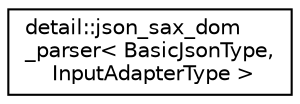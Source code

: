 digraph "Graphical Class Hierarchy"
{
 // LATEX_PDF_SIZE
  edge [fontname="Helvetica",fontsize="10",labelfontname="Helvetica",labelfontsize="10"];
  node [fontname="Helvetica",fontsize="10",shape=record];
  rankdir="LR";
  Node0 [label="detail::json_sax_dom\l_parser\< BasicJsonType,\l InputAdapterType \>",height=0.2,width=0.4,color="black", fillcolor="white", style="filled",URL="$classdetail_1_1json__sax__dom__parser.html",tooltip="SAX implementation to create a JSON value from SAX events."];
}
